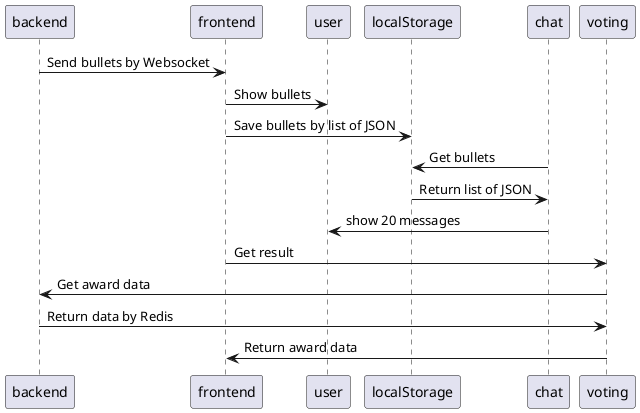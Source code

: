 @startuml
backend->frontend: Send bullets by Websocket 
frontend->user: Show bullets
frontend->localStorage: Save bullets by list of JSON
chat->localStorage: Get bullets
localStorage->chat: Return list of JSON
chat->user: show 20 messages

frontend->voting: Get result
voting->backend: Get award data
backend->voting: Return data by Redis
voting->frontend: Return award data
@enduml
